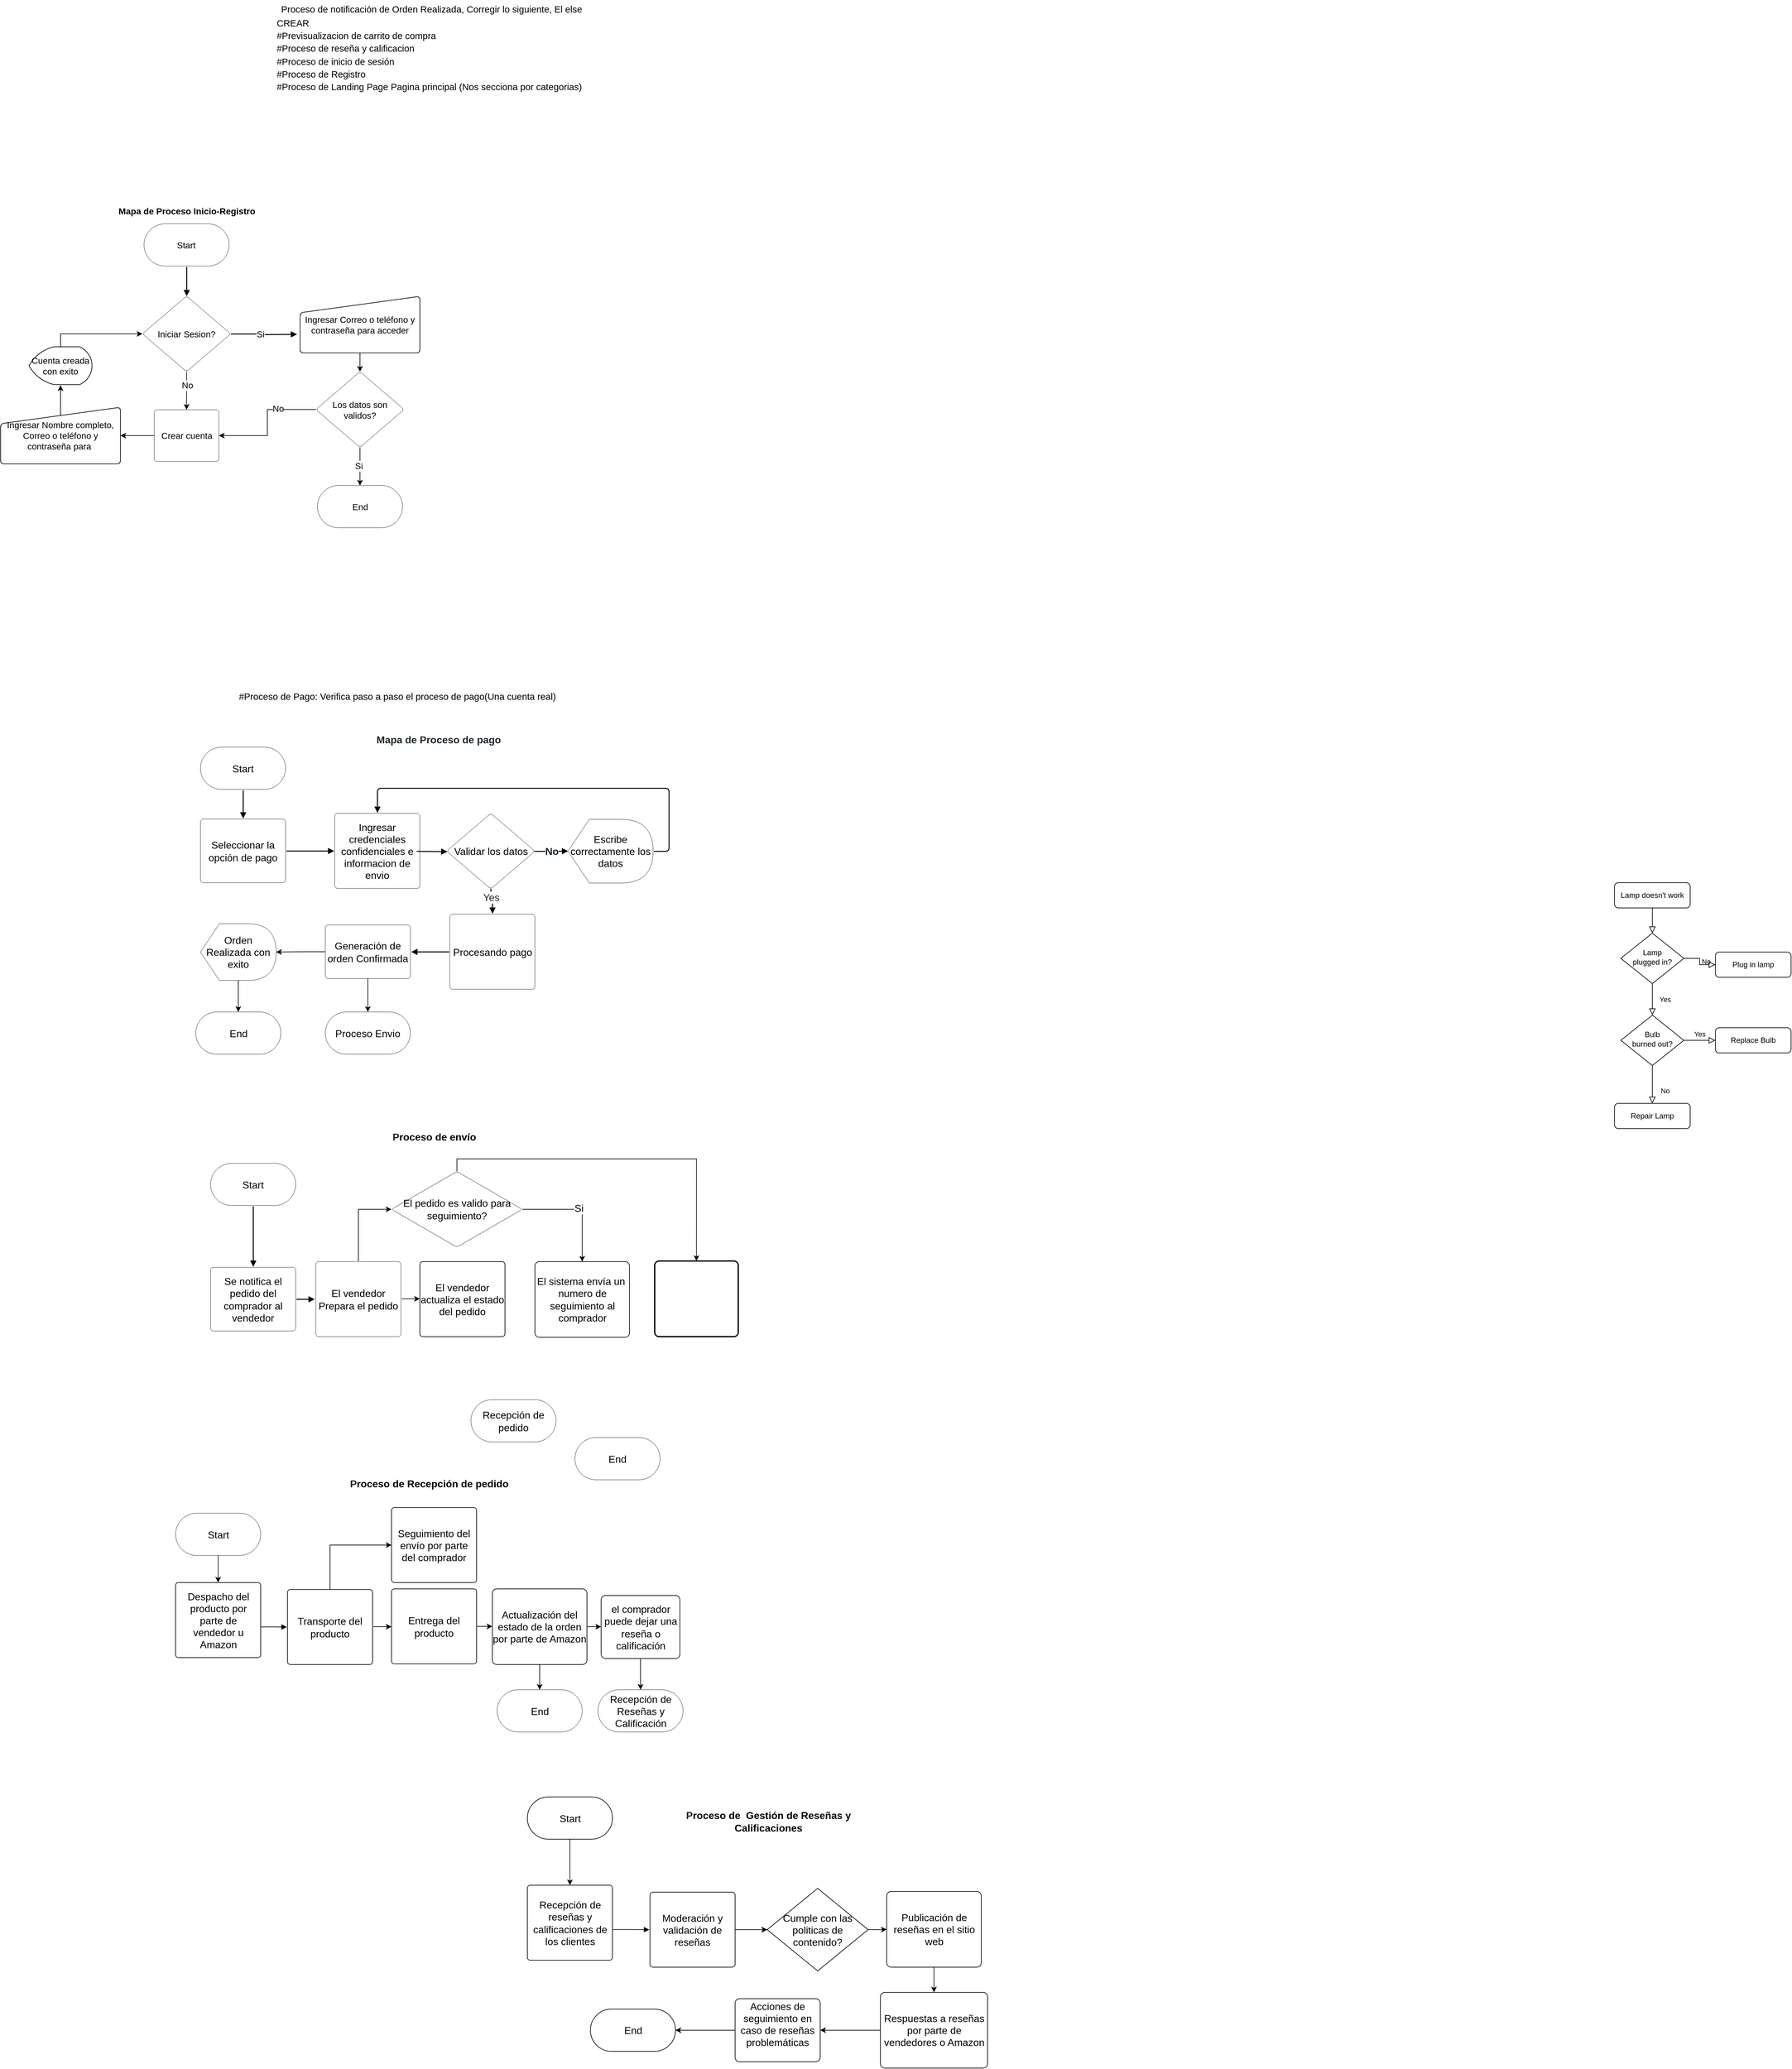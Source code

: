 <mxfile version="23.1.5" type="github">
  <diagram id="C5RBs43oDa-KdzZeNtuy" name="Page-1">
    <mxGraphModel dx="3855" dy="2885" grid="1" gridSize="10" guides="1" tooltips="1" connect="1" arrows="1" fold="1" page="1" pageScale="1" pageWidth="827" pageHeight="1169" math="0" shadow="0">
      <root>
        <mxCell id="WIyWlLk6GJQsqaUBKTNV-0" />
        <mxCell id="WIyWlLk6GJQsqaUBKTNV-1" parent="WIyWlLk6GJQsqaUBKTNV-0" />
        <mxCell id="WIyWlLk6GJQsqaUBKTNV-2" value="" style="rounded=0;html=1;jettySize=auto;orthogonalLoop=1;fontSize=11;endArrow=block;endFill=0;endSize=8;strokeWidth=1;shadow=0;labelBackgroundColor=none;edgeStyle=orthogonalEdgeStyle;" parent="WIyWlLk6GJQsqaUBKTNV-1" source="WIyWlLk6GJQsqaUBKTNV-3" target="WIyWlLk6GJQsqaUBKTNV-6" edge="1">
          <mxGeometry relative="1" as="geometry" />
        </mxCell>
        <mxCell id="WIyWlLk6GJQsqaUBKTNV-3" value="Lamp doesn&#39;t work" style="rounded=1;whiteSpace=wrap;html=1;fontSize=12;glass=0;strokeWidth=1;shadow=0;" parent="WIyWlLk6GJQsqaUBKTNV-1" vertex="1">
          <mxGeometry x="160" y="80" width="120" height="40" as="geometry" />
        </mxCell>
        <mxCell id="WIyWlLk6GJQsqaUBKTNV-4" value="Yes" style="rounded=0;html=1;jettySize=auto;orthogonalLoop=1;fontSize=11;endArrow=block;endFill=0;endSize=8;strokeWidth=1;shadow=0;labelBackgroundColor=none;edgeStyle=orthogonalEdgeStyle;" parent="WIyWlLk6GJQsqaUBKTNV-1" source="WIyWlLk6GJQsqaUBKTNV-6" target="WIyWlLk6GJQsqaUBKTNV-10" edge="1">
          <mxGeometry y="20" relative="1" as="geometry">
            <mxPoint as="offset" />
          </mxGeometry>
        </mxCell>
        <mxCell id="WIyWlLk6GJQsqaUBKTNV-5" value="No" style="edgeStyle=orthogonalEdgeStyle;rounded=0;html=1;jettySize=auto;orthogonalLoop=1;fontSize=11;endArrow=block;endFill=0;endSize=8;strokeWidth=1;shadow=0;labelBackgroundColor=none;" parent="WIyWlLk6GJQsqaUBKTNV-1" source="WIyWlLk6GJQsqaUBKTNV-6" target="WIyWlLk6GJQsqaUBKTNV-7" edge="1">
          <mxGeometry y="10" relative="1" as="geometry">
            <mxPoint as="offset" />
          </mxGeometry>
        </mxCell>
        <mxCell id="WIyWlLk6GJQsqaUBKTNV-6" value="Lamp&lt;br&gt;plugged in?" style="rhombus;whiteSpace=wrap;html=1;shadow=0;fontFamily=Helvetica;fontSize=12;align=center;strokeWidth=1;spacing=6;spacingTop=-4;" parent="WIyWlLk6GJQsqaUBKTNV-1" vertex="1">
          <mxGeometry x="170" y="160" width="100" height="80" as="geometry" />
        </mxCell>
        <mxCell id="WIyWlLk6GJQsqaUBKTNV-7" value="Plug in lamp" style="rounded=1;whiteSpace=wrap;html=1;fontSize=12;glass=0;strokeWidth=1;shadow=0;" parent="WIyWlLk6GJQsqaUBKTNV-1" vertex="1">
          <mxGeometry x="320" y="190" width="120" height="40" as="geometry" />
        </mxCell>
        <mxCell id="WIyWlLk6GJQsqaUBKTNV-8" value="No" style="rounded=0;html=1;jettySize=auto;orthogonalLoop=1;fontSize=11;endArrow=block;endFill=0;endSize=8;strokeWidth=1;shadow=0;labelBackgroundColor=none;edgeStyle=orthogonalEdgeStyle;" parent="WIyWlLk6GJQsqaUBKTNV-1" source="WIyWlLk6GJQsqaUBKTNV-10" target="WIyWlLk6GJQsqaUBKTNV-11" edge="1">
          <mxGeometry x="0.333" y="20" relative="1" as="geometry">
            <mxPoint as="offset" />
          </mxGeometry>
        </mxCell>
        <mxCell id="WIyWlLk6GJQsqaUBKTNV-9" value="Yes" style="edgeStyle=orthogonalEdgeStyle;rounded=0;html=1;jettySize=auto;orthogonalLoop=1;fontSize=11;endArrow=block;endFill=0;endSize=8;strokeWidth=1;shadow=0;labelBackgroundColor=none;" parent="WIyWlLk6GJQsqaUBKTNV-1" source="WIyWlLk6GJQsqaUBKTNV-10" target="WIyWlLk6GJQsqaUBKTNV-12" edge="1">
          <mxGeometry y="10" relative="1" as="geometry">
            <mxPoint as="offset" />
          </mxGeometry>
        </mxCell>
        <mxCell id="WIyWlLk6GJQsqaUBKTNV-10" value="Bulb&lt;br&gt;burned out?" style="rhombus;whiteSpace=wrap;html=1;shadow=0;fontFamily=Helvetica;fontSize=12;align=center;strokeWidth=1;spacing=6;spacingTop=-4;" parent="WIyWlLk6GJQsqaUBKTNV-1" vertex="1">
          <mxGeometry x="170" y="290" width="100" height="80" as="geometry" />
        </mxCell>
        <mxCell id="WIyWlLk6GJQsqaUBKTNV-11" value="Repair Lamp" style="rounded=1;whiteSpace=wrap;html=1;fontSize=12;glass=0;strokeWidth=1;shadow=0;" parent="WIyWlLk6GJQsqaUBKTNV-1" vertex="1">
          <mxGeometry x="160" y="430" width="120" height="40" as="geometry" />
        </mxCell>
        <mxCell id="WIyWlLk6GJQsqaUBKTNV-12" value="Replace Bulb" style="rounded=1;whiteSpace=wrap;html=1;fontSize=12;glass=0;strokeWidth=1;shadow=0;" parent="WIyWlLk6GJQsqaUBKTNV-1" vertex="1">
          <mxGeometry x="320" y="310" width="120" height="40" as="geometry" />
        </mxCell>
        <mxCell id="pwMELdT346kT-Mt1CQEU-0" value="Start" style="html=1;overflow=block;blockSpacing=1;whiteSpace=wrap;rounded=1;arcSize=50;fontSize=16;fontFamily=Helvetica;spacing=1;strokeOpacity=100;strokeWidth=NaN;lucidId=.1bc5UZpq~25;" parent="WIyWlLk6GJQsqaUBKTNV-1" vertex="1">
          <mxGeometry x="-2083" y="-135" width="135" height="67" as="geometry" />
        </mxCell>
        <mxCell id="pwMELdT346kT-Mt1CQEU-1" value="Seleccionar la opción de pago" style="html=1;overflow=block;blockSpacing=1;whiteSpace=wrap;fontSize=16;fontFamily=Helvetica;spacing=1;strokeOpacity=100;rounded=1;absoluteArcSize=1;arcSize=9;strokeWidth=NaN;lucidId=.1bc0WMrZSpA;" parent="WIyWlLk6GJQsqaUBKTNV-1" vertex="1">
          <mxGeometry x="-2083" y="-21" width="135" height="101" as="geometry" />
        </mxCell>
        <mxCell id="pwMELdT346kT-Mt1CQEU-2" value="Ingresar credenciales  confidenciales e informacion de envio" style="html=1;overflow=block;blockSpacing=1;whiteSpace=wrap;fontSize=16;fontFamily=Helvetica;spacing=1;strokeOpacity=100;rounded=1;absoluteArcSize=1;arcSize=9;strokeWidth=NaN;lucidId=.1bcMe24-cJe;" parent="WIyWlLk6GJQsqaUBKTNV-1" vertex="1">
          <mxGeometry x="-1870" y="-30" width="135" height="119" as="geometry" />
        </mxCell>
        <mxCell id="pwMELdT346kT-Mt1CQEU-3" value="Escribe correctamente los datos" style="html=1;overflow=block;blockSpacing=1;whiteSpace=wrap;shape=display;fontSize=16;fontFamily=Helvetica;spacing=1;strokeOpacity=100;rounded=1;absoluteArcSize=1;arcSize=9;strokeWidth=NaN;lucidId=.1bcrTp4wV8h;" parent="WIyWlLk6GJQsqaUBKTNV-1" vertex="1">
          <mxGeometry x="-1500" y="-20.5" width="135" height="101" as="geometry" />
        </mxCell>
        <mxCell id="pwMELdT346kT-Mt1CQEU-4" value="Validar los datos" style="html=1;overflow=block;blockSpacing=1;whiteSpace=wrap;rhombus;fontSize=16;fontFamily=Helvetica;spacing=1;strokeOpacity=100;rounded=1;absoluteArcSize=1;arcSize=9;strokeWidth=NaN;lucidId=.1bcdqNYhJtj;" parent="WIyWlLk6GJQsqaUBKTNV-1" vertex="1">
          <mxGeometry x="-1692.5" y="-30" width="140" height="120" as="geometry" />
        </mxCell>
        <mxCell id="pwMELdT346kT-Mt1CQEU-5" value="" style="html=1;jettySize=18;whiteSpace=wrap;overflow=block;blockSpacing=1;fontSize=16;strokeColor=#000000;strokeWidth=1.5;rounded=1;arcSize=12;edgeStyle=orthogonalEdgeStyle;startArrow=none;endArrow=block;endFill=1;exitX=0.5;exitY=0.995;exitPerimeter=0;entryX=0.5;entryY=-0.009;entryPerimeter=0;lucidId=.1bc7IB8eOoa;fontFamily=Helvetica;spacing=1;" parent="WIyWlLk6GJQsqaUBKTNV-1" source="pwMELdT346kT-Mt1CQEU-4" target="pwMELdT346kT-Mt1CQEU-17" edge="1">
          <mxGeometry width="100" height="100" relative="1" as="geometry">
            <Array as="points" />
          </mxGeometry>
        </mxCell>
        <mxCell id="pwMELdT346kT-Mt1CQEU-6" value="Yes" style="text;html=1;resizable=0;labelBackgroundColor=default;align=center;verticalAlign=middle;fontColor=#1d262b;fontSize=16;strokeColor=#000000;fontFamily=Helvetica;spacing=1;" parent="pwMELdT346kT-Mt1CQEU-5" vertex="1">
          <mxGeometry x="-0.368" relative="1" as="geometry" />
        </mxCell>
        <mxCell id="pwMELdT346kT-Mt1CQEU-7" value="" style="html=1;jettySize=18;whiteSpace=wrap;fontSize=16;fontFamily=Helvetica;strokeColor=#000000;strokeWidth=1.5;rounded=1;arcSize=12;edgeStyle=orthogonalEdgeStyle;startArrow=none;endArrow=block;endFill=1;exitX=-0.008;exitY=0.5;exitPerimeter=0;entryX=1.008;entryY=0.5;entryPerimeter=0;lucidId=.1bcKDApFYlF;spacing=1;" parent="WIyWlLk6GJQsqaUBKTNV-1" source="pwMELdT346kT-Mt1CQEU-17" target="pwMELdT346kT-Mt1CQEU-9" edge="1">
          <mxGeometry width="100" height="100" relative="1" as="geometry">
            <Array as="points" />
          </mxGeometry>
        </mxCell>
        <mxCell id="pwMELdT346kT-Mt1CQEU-8" value="End" style="html=1;overflow=block;blockSpacing=1;whiteSpace=wrap;rounded=1;arcSize=50;fontSize=16;fontFamily=Helvetica;spacing=1;strokeOpacity=100;strokeWidth=NaN;lucidId=.1bcArGxK.Wd;" parent="WIyWlLk6GJQsqaUBKTNV-1" vertex="1">
          <mxGeometry x="-2090.5" y="285" width="135" height="67" as="geometry" />
        </mxCell>
        <mxCell id="1HcdKIMcSxOJPQPlo3So-35" style="edgeStyle=orthogonalEdgeStyle;rounded=0;orthogonalLoop=1;jettySize=auto;html=1;exitX=0.5;exitY=1;exitDx=0;exitDy=0;entryX=0.5;entryY=0;entryDx=0;entryDy=0;fontSize=16;spacing=1;" parent="WIyWlLk6GJQsqaUBKTNV-1" source="pwMELdT346kT-Mt1CQEU-9" target="1HcdKIMcSxOJPQPlo3So-34" edge="1">
          <mxGeometry relative="1" as="geometry" />
        </mxCell>
        <mxCell id="pwMELdT346kT-Mt1CQEU-9" value="Generación de orden Confirmada" style="html=1;overflow=block;blockSpacing=1;whiteSpace=wrap;fontSize=16;fontFamily=Helvetica;spacing=1;strokeOpacity=100;rounded=1;absoluteArcSize=1;arcSize=9;strokeWidth=NaN;lucidId=.1bcpzKGl0qU;" parent="WIyWlLk6GJQsqaUBKTNV-1" vertex="1">
          <mxGeometry x="-1885" y="147" width="135" height="85" as="geometry" />
        </mxCell>
        <mxCell id="pwMELdT346kT-Mt1CQEU-10" value="&lt;div style=&quot;display: flex; justify-content: center; text-align: center; align-items: baseline; font-size: 16px; line-height: 1.25; margin-top: -2px;&quot;&gt;&lt;span style=&quot;font-size: 16px;&quot;&gt;&lt;span style=&quot;font-size: 16px; color: rgb(29, 38, 43);&quot;&gt;Mapa de &lt;/span&gt;&lt;span style=&quot;font-size: 16px; color: rgb(29, 38, 43);&quot;&gt;Proceso de pago&lt;/span&gt;&lt;/span&gt;&lt;/div&gt;" style="html=1;overflow=block;blockSpacing=1;whiteSpace=wrap;fontSize=16;spacing=1;strokeOpacity=0;fillOpacity=0;rounded=1;absoluteArcSize=1;arcSize=9;fillColor=#ffffff;strokeWidth=NaN;lucidId=.1bcnSWQE0_2;strokeColor=#B337A3;fontStyle=1" parent="WIyWlLk6GJQsqaUBKTNV-1" vertex="1">
          <mxGeometry x="-1885" y="-170" width="360" height="48" as="geometry" />
        </mxCell>
        <mxCell id="pwMELdT346kT-Mt1CQEU-11" value="" style="html=1;jettySize=18;whiteSpace=wrap;fontSize=16;strokeColor=#000000;strokeWidth=1.5;rounded=1;arcSize=12;edgeStyle=orthogonalEdgeStyle;startArrow=none;endArrow=block;endFill=1;exitX=1.008;exitY=0.5;exitPerimeter=0;entryX=-0.008;entryY=0.5;entryPerimeter=0;lucidId=B4bclMRkh65X;fontFamily=Helvetica;spacing=1;" parent="WIyWlLk6GJQsqaUBKTNV-1" source="pwMELdT346kT-Mt1CQEU-1" target="pwMELdT346kT-Mt1CQEU-2" edge="1">
          <mxGeometry width="100" height="100" relative="1" as="geometry">
            <Array as="points" />
          </mxGeometry>
        </mxCell>
        <mxCell id="pwMELdT346kT-Mt1CQEU-12" value="" style="html=1;jettySize=18;whiteSpace=wrap;fontSize=16;strokeColor=#000000;strokeWidth=1.5;rounded=1;arcSize=12;edgeStyle=orthogonalEdgeStyle;startArrow=none;endArrow=block;endFill=1;entryX=0.007;entryY=0.504;entryPerimeter=0;lucidId=D4bcX549SiCL;fontFamily=Helvetica;spacing=1;" parent="WIyWlLk6GJQsqaUBKTNV-1" target="pwMELdT346kT-Mt1CQEU-4" edge="1">
          <mxGeometry width="100" height="100" relative="1" as="geometry">
            <Array as="points" />
            <mxPoint x="-1740" y="30" as="sourcePoint" />
          </mxGeometry>
        </mxCell>
        <mxCell id="pwMELdT346kT-Mt1CQEU-13" value="" style="html=1;jettySize=18;whiteSpace=wrap;fontSize=16;fontColor=#1d262b;fontStyle=1;align=center;strokeColor=#000000;strokeWidth=1.5;rounded=1;arcSize=12;edgeStyle=orthogonalEdgeStyle;startArrow=none;endArrow=block;endFill=1;exitX=0.993;exitY=0.5;exitPerimeter=0;entryX=0;entryY=0.496;entryPerimeter=0;lucidId=K4bcAsx9t78Y;fontFamily=Helvetica;spacing=1;" parent="WIyWlLk6GJQsqaUBKTNV-1" source="pwMELdT346kT-Mt1CQEU-4" target="pwMELdT346kT-Mt1CQEU-3" edge="1">
          <mxGeometry width="100" height="100" relative="1" as="geometry">
            <Array as="points" />
          </mxGeometry>
        </mxCell>
        <mxCell id="pwMELdT346kT-Mt1CQEU-14" value="No" style="text;html=1;resizable=0;labelBackgroundColor=default;align=center;verticalAlign=middle;fontStyle=1;fontColor=#1d262b;fontSize=16;strokeColor=#000000;fontFamily=Helvetica;spacing=1;" parent="pwMELdT346kT-Mt1CQEU-13" vertex="1">
          <mxGeometry relative="1" as="geometry" />
        </mxCell>
        <mxCell id="pwMELdT346kT-Mt1CQEU-15" value="" style="html=1;jettySize=18;whiteSpace=wrap;fontSize=16;strokeColor=#080207;strokeWidth=1.5;rounded=1;arcSize=12;edgeStyle=orthogonalEdgeStyle;startArrow=none;endArrow=block;endFill=1;exitX=1.008;exitY=0.5;exitPerimeter=0;entryX=0.5;entryY=-0.009;entryPerimeter=0;lucidId=O4bcw4t6hZCd;spacing=1;" parent="WIyWlLk6GJQsqaUBKTNV-1" source="pwMELdT346kT-Mt1CQEU-3" target="pwMELdT346kT-Mt1CQEU-2" edge="1">
          <mxGeometry width="100" height="100" relative="1" as="geometry">
            <Array as="points">
              <mxPoint x="-1340" y="30" />
              <mxPoint x="-1340" y="-70" />
              <mxPoint x="-1802" y="-70" />
            </Array>
          </mxGeometry>
        </mxCell>
        <mxCell id="pwMELdT346kT-Mt1CQEU-16" value="" style="html=1;jettySize=18;whiteSpace=wrap;fontSize=16;strokeColor=#000000;strokeWidth=1.5;rounded=1;arcSize=12;edgeStyle=orthogonalEdgeStyle;startArrow=none;endArrow=block;endFill=1;exitX=0.5;exitY=1.017;exitPerimeter=0;entryX=0.5;entryY=-0.011;entryPerimeter=0;lucidId=w5bcNOFRJwTZ;fontFamily=Helvetica;spacing=1;" parent="WIyWlLk6GJQsqaUBKTNV-1" source="pwMELdT346kT-Mt1CQEU-0" target="pwMELdT346kT-Mt1CQEU-1" edge="1">
          <mxGeometry width="100" height="100" relative="1" as="geometry">
            <Array as="points" />
          </mxGeometry>
        </mxCell>
        <mxCell id="pwMELdT346kT-Mt1CQEU-17" value="Procesando pago" style="html=1;overflow=block;blockSpacing=1;whiteSpace=wrap;fontSize=16;fontFamily=Helvetica;spacing=1;strokeOpacity=100;rounded=1;absoluteArcSize=1;arcSize=9;strokeWidth=NaN;lucidId=k_bciyjmx_XT;" parent="WIyWlLk6GJQsqaUBKTNV-1" vertex="1">
          <mxGeometry x="-1687.5" y="130" width="135" height="119" as="geometry" />
        </mxCell>
        <mxCell id="pwMELdT346kT-Mt1CQEU-21" style="edgeStyle=orthogonalEdgeStyle;rounded=0;orthogonalLoop=1;jettySize=auto;html=1;strokeColor=#000000;fontFamily=Helvetica;fontSize=16;spacing=1;" parent="WIyWlLk6GJQsqaUBKTNV-1" source="pwMELdT346kT-Mt1CQEU-18" target="pwMELdT346kT-Mt1CQEU-8" edge="1">
          <mxGeometry relative="1" as="geometry">
            <mxPoint x="-2030" y="225" as="sourcePoint" />
          </mxGeometry>
        </mxCell>
        <mxCell id="pwMELdT346kT-Mt1CQEU-18" value="Orden Realizada con exito" style="html=1;overflow=block;blockSpacing=1;whiteSpace=wrap;shape=display;fontSize=16;align=center;spacing=1;strokeOpacity=100;rounded=1;absoluteArcSize=1;arcSize=9;strokeWidth=NaN;lucidId=pbccofMq0f1-;fontFamily=Helvetica;" parent="WIyWlLk6GJQsqaUBKTNV-1" vertex="1">
          <mxGeometry x="-2083" y="145" width="120" height="90" as="geometry" />
        </mxCell>
        <mxCell id="pwMELdT346kT-Mt1CQEU-19" style="edgeStyle=orthogonalEdgeStyle;rounded=0;orthogonalLoop=1;jettySize=auto;html=1;exitX=0;exitY=0.5;exitDx=0;exitDy=0;entryX=1;entryY=0.5;entryDx=0;entryDy=0;entryPerimeter=0;strokeColor=#000000;fontFamily=Helvetica;fontSize=16;spacing=1;" parent="WIyWlLk6GJQsqaUBKTNV-1" source="pwMELdT346kT-Mt1CQEU-9" target="pwMELdT346kT-Mt1CQEU-18" edge="1">
          <mxGeometry relative="1" as="geometry" />
        </mxCell>
        <mxCell id="1HcdKIMcSxOJPQPlo3So-0" value="Start" style="html=1;overflow=block;blockSpacing=1;whiteSpace=wrap;rounded=1;arcSize=50;fontSize=16;fontFamily=Helvetica;spacing=1;strokeOpacity=100;strokeWidth=NaN;lucidId=.1bc5UZpq~25;" parent="WIyWlLk6GJQsqaUBKTNV-1" vertex="1">
          <mxGeometry x="-2067" y="525" width="135" height="67" as="geometry" />
        </mxCell>
        <mxCell id="1HcdKIMcSxOJPQPlo3So-1" value="Se notifica el pedido del comprador al vendedor" style="html=1;overflow=block;blockSpacing=1;whiteSpace=wrap;fontSize=16;fontFamily=Helvetica;spacing=1;strokeOpacity=100;rounded=1;absoluteArcSize=1;arcSize=9;strokeWidth=NaN;lucidId=.1bc0WMrZSpA;" parent="WIyWlLk6GJQsqaUBKTNV-1" vertex="1">
          <mxGeometry x="-2067" y="690" width="135" height="101" as="geometry" />
        </mxCell>
        <mxCell id="1HcdKIMcSxOJPQPlo3So-22" style="edgeStyle=orthogonalEdgeStyle;rounded=0;orthogonalLoop=1;jettySize=auto;html=1;exitX=1;exitY=0.5;exitDx=0;exitDy=0;entryX=0;entryY=0.5;entryDx=0;entryDy=0;fontFamily=Helvetica;fontSize=16;spacing=1;" parent="WIyWlLk6GJQsqaUBKTNV-1" target="1HcdKIMcSxOJPQPlo3So-21" edge="1">
          <mxGeometry relative="1" as="geometry">
            <mxPoint x="-1764" y="740" as="sourcePoint" />
          </mxGeometry>
        </mxCell>
        <mxCell id="1HcdKIMcSxOJPQPlo3So-25" style="edgeStyle=orthogonalEdgeStyle;rounded=0;orthogonalLoop=1;jettySize=auto;html=1;exitX=0.5;exitY=0;exitDx=0;exitDy=0;entryX=0;entryY=0.5;entryDx=0;entryDy=0;fontFamily=Helvetica;fontSize=16;spacing=1;" parent="WIyWlLk6GJQsqaUBKTNV-1" source="1HcdKIMcSxOJPQPlo3So-2" target="1HcdKIMcSxOJPQPlo3So-24" edge="1">
          <mxGeometry relative="1" as="geometry" />
        </mxCell>
        <mxCell id="1HcdKIMcSxOJPQPlo3So-2" value="El vendedor Prepara el pedido" style="html=1;overflow=block;blockSpacing=1;whiteSpace=wrap;fontSize=16;fontFamily=Helvetica;spacing=1;strokeOpacity=100;rounded=1;absoluteArcSize=1;arcSize=9;strokeWidth=NaN;lucidId=.1bcMe24-cJe;perimeterSpacing=1;gradientColor=none;" parent="WIyWlLk6GJQsqaUBKTNV-1" vertex="1">
          <mxGeometry x="-1900" y="681" width="135" height="119" as="geometry" />
        </mxCell>
        <mxCell id="1HcdKIMcSxOJPQPlo3So-8" value="End" style="html=1;overflow=block;blockSpacing=1;whiteSpace=wrap;rounded=1;arcSize=50;fontSize=16;fontFamily=Helvetica;spacing=1;strokeOpacity=100;strokeWidth=NaN;lucidId=.1bcArGxK.Wd;" parent="WIyWlLk6GJQsqaUBKTNV-1" vertex="1">
          <mxGeometry x="-1489" y="960" width="135" height="67" as="geometry" />
        </mxCell>
        <mxCell id="1HcdKIMcSxOJPQPlo3So-10" value="&lt;div style=&quot;display: flex; justify-content: center; text-align: center; align-items: baseline; font-size: 16px; line-height: 1.25; margin-top: -2px;&quot;&gt;&lt;span style=&quot;font-size: 16px;&quot;&gt;&lt;span style=&quot;font-size: 16px; color: rgb(29, 38, 43);&quot;&gt;P&lt;/span&gt;roceso de envío&lt;/span&gt;&lt;/div&gt;" style="html=1;overflow=block;blockSpacing=1;whiteSpace=wrap;fontSize=16;spacing=1;strokeOpacity=0;fillOpacity=0;rounded=1;absoluteArcSize=1;arcSize=9;fillColor=#ffffff;strokeWidth=NaN;lucidId=.1bcnSWQE0_2;strokeColor=#B337A3;fontStyle=1;fontFamily=Helvetica;" parent="WIyWlLk6GJQsqaUBKTNV-1" vertex="1">
          <mxGeometry x="-1892.5" y="460" width="360" height="48" as="geometry" />
        </mxCell>
        <mxCell id="1HcdKIMcSxOJPQPlo3So-11" value="" style="html=1;jettySize=18;whiteSpace=wrap;fontSize=16;strokeWidth=1.5;rounded=1;arcSize=12;edgeStyle=orthogonalEdgeStyle;startArrow=none;endArrow=block;endFill=1;exitX=1.008;exitY=0.5;exitPerimeter=0;entryX=-0.008;entryY=0.5;entryPerimeter=0;lucidId=B4bclMRkh65X;fontFamily=Helvetica;spacing=1;" parent="WIyWlLk6GJQsqaUBKTNV-1" source="1HcdKIMcSxOJPQPlo3So-1" target="1HcdKIMcSxOJPQPlo3So-2" edge="1">
          <mxGeometry width="100" height="100" relative="1" as="geometry">
            <Array as="points" />
          </mxGeometry>
        </mxCell>
        <mxCell id="1HcdKIMcSxOJPQPlo3So-16" value="" style="html=1;jettySize=18;whiteSpace=wrap;fontSize=16;strokeWidth=1.5;rounded=1;arcSize=12;edgeStyle=orthogonalEdgeStyle;startArrow=none;endArrow=block;endFill=1;exitX=0.5;exitY=1.017;exitPerimeter=0;entryX=0.5;entryY=-0.011;entryPerimeter=0;lucidId=w5bcNOFRJwTZ;fontFamily=Helvetica;spacing=1;" parent="WIyWlLk6GJQsqaUBKTNV-1" source="1HcdKIMcSxOJPQPlo3So-0" target="1HcdKIMcSxOJPQPlo3So-1" edge="1">
          <mxGeometry width="100" height="100" relative="1" as="geometry">
            <Array as="points" />
          </mxGeometry>
        </mxCell>
        <mxCell id="1HcdKIMcSxOJPQPlo3So-21" value="El vendedor actualiza el estado del pedido" style="html=1;overflow=block;blockSpacing=1;whiteSpace=wrap;fontSize=16;fontFamily=Helvetica;spacing=1;strokeOpacity=100;rounded=1;absoluteArcSize=1;arcSize=9;strokeWidth=1;lucidId=k_bciyjmx_XT;" parent="WIyWlLk6GJQsqaUBKTNV-1" vertex="1">
          <mxGeometry x="-1735" y="681" width="135" height="119" as="geometry" />
        </mxCell>
        <mxCell id="1HcdKIMcSxOJPQPlo3So-26" style="edgeStyle=orthogonalEdgeStyle;rounded=0;orthogonalLoop=1;jettySize=auto;html=1;exitX=1;exitY=0.5;exitDx=0;exitDy=0;entryX=0.5;entryY=0;entryDx=0;entryDy=0;fontFamily=Helvetica;fontSize=16;spacing=1;" parent="WIyWlLk6GJQsqaUBKTNV-1" source="1HcdKIMcSxOJPQPlo3So-24" target="1HcdKIMcSxOJPQPlo3So-23" edge="1">
          <mxGeometry relative="1" as="geometry" />
        </mxCell>
        <mxCell id="1HcdKIMcSxOJPQPlo3So-27" value="Si" style="edgeLabel;html=1;align=center;verticalAlign=middle;resizable=0;points=[];fontFamily=Helvetica;fontSize=16;spacing=1;" parent="1HcdKIMcSxOJPQPlo3So-26" vertex="1" connectable="0">
          <mxGeometry x="0.005" y="2" relative="1" as="geometry">
            <mxPoint as="offset" />
          </mxGeometry>
        </mxCell>
        <mxCell id="2GYtuqcmoZOmWwmRRVoO-2" style="edgeStyle=orthogonalEdgeStyle;rounded=0;orthogonalLoop=1;jettySize=auto;html=1;exitX=0.5;exitY=0;exitDx=0;exitDy=0;entryX=0.5;entryY=0;entryDx=0;entryDy=0;" edge="1" parent="WIyWlLk6GJQsqaUBKTNV-1" source="1HcdKIMcSxOJPQPlo3So-24" target="2GYtuqcmoZOmWwmRRVoO-1">
          <mxGeometry relative="1" as="geometry" />
        </mxCell>
        <mxCell id="1HcdKIMcSxOJPQPlo3So-24" value="El pedido es valido para seguimiento?" style="html=1;overflow=block;blockSpacing=1;whiteSpace=wrap;rhombus;fontSize=16;fontFamily=Helvetica;spacing=1;strokeOpacity=100;rounded=1;absoluteArcSize=1;arcSize=9;strokeWidth=NaN;lucidId=.1bcdqNYhJtj;" parent="WIyWlLk6GJQsqaUBKTNV-1" vertex="1">
          <mxGeometry x="-1780" y="538" width="207.5" height="120" as="geometry" />
        </mxCell>
        <mxCell id="1HcdKIMcSxOJPQPlo3So-23" value="El sistema envía un&amp;nbsp; numero de seguimiento al comprador" style="rounded=1;whiteSpace=wrap;html=1;absoluteArcSize=1;arcSize=14;strokeWidth=1;fontFamily=Helvetica;fontSize=16;spacing=1;" parent="WIyWlLk6GJQsqaUBKTNV-1" vertex="1">
          <mxGeometry x="-1552.5" y="681" width="150" height="120" as="geometry" />
        </mxCell>
        <mxCell id="1HcdKIMcSxOJPQPlo3So-34" value="Proceso Envio" style="html=1;overflow=block;blockSpacing=1;whiteSpace=wrap;rounded=1;arcSize=50;fontSize=16;fontFamily=Helvetica;spacing=1;strokeOpacity=100;strokeWidth=NaN;lucidId=.1bcArGxK.Wd;" parent="WIyWlLk6GJQsqaUBKTNV-1" vertex="1">
          <mxGeometry x="-1885" y="285" width="135" height="67" as="geometry" />
        </mxCell>
        <mxCell id="1HcdKIMcSxOJPQPlo3So-36" style="edgeStyle=orthogonalEdgeStyle;rounded=0;orthogonalLoop=1;jettySize=auto;html=1;exitX=1;exitY=0.5;exitDx=0;exitDy=0;entryX=0;entryY=0.5;entryDx=0;entryDy=0;fontFamily=Helvetica;fontSize=16;spacing=1;" parent="WIyWlLk6GJQsqaUBKTNV-1" target="1HcdKIMcSxOJPQPlo3So-44" edge="1">
          <mxGeometry relative="1" as="geometry">
            <mxPoint x="-1809" y="1260" as="sourcePoint" />
          </mxGeometry>
        </mxCell>
        <mxCell id="1HcdKIMcSxOJPQPlo3So-37" style="edgeStyle=orthogonalEdgeStyle;rounded=0;orthogonalLoop=1;jettySize=auto;html=1;exitX=0.5;exitY=0;exitDx=0;exitDy=0;entryX=0;entryY=0.5;entryDx=0;entryDy=0;fontFamily=Helvetica;fontSize=16;spacing=1;" parent="WIyWlLk6GJQsqaUBKTNV-1" source="1HcdKIMcSxOJPQPlo3So-38" target="1HcdKIMcSxOJPQPlo3So-58" edge="1">
          <mxGeometry relative="1" as="geometry">
            <mxPoint x="-1759.5" y="1118" as="targetPoint" />
          </mxGeometry>
        </mxCell>
        <mxCell id="1HcdKIMcSxOJPQPlo3So-38" value="Transporte del producto" style="html=1;overflow=block;blockSpacing=1;whiteSpace=wrap;fontSize=16;fontFamily=Helvetica;spacing=1;strokeOpacity=100;rounded=1;absoluteArcSize=1;arcSize=9;strokeWidth=1;lucidId=.1bcMe24-cJe;" parent="WIyWlLk6GJQsqaUBKTNV-1" vertex="1">
          <mxGeometry x="-1945" y="1201" width="135" height="119" as="geometry" />
        </mxCell>
        <mxCell id="1HcdKIMcSxOJPQPlo3So-39" value="End" style="html=1;overflow=block;blockSpacing=1;whiteSpace=wrap;rounded=1;arcSize=50;fontSize=16;fontFamily=Helvetica;spacing=1;strokeOpacity=100;strokeWidth=NaN;lucidId=.1bcArGxK.Wd;" parent="WIyWlLk6GJQsqaUBKTNV-1" vertex="1">
          <mxGeometry x="-1612.5" y="1360" width="135" height="67" as="geometry" />
        </mxCell>
        <mxCell id="1HcdKIMcSxOJPQPlo3So-40" value="&lt;div style=&quot;display: flex; justify-content: center; text-align: center; align-items: baseline; font-size: 16px; line-height: 1.25; margin-top: -2px;&quot;&gt;&lt;span style=&quot;font-size: 16px;&quot;&gt;&lt;span style=&quot;font-size: 16px; color: rgb(29, 38, 43);&quot;&gt;P&lt;/span&gt;roceso de Recepción de pedido&lt;/span&gt;&lt;/div&gt;" style="html=1;overflow=block;blockSpacing=1;whiteSpace=wrap;fontSize=16;spacing=1;strokeOpacity=0;fillOpacity=0;rounded=1;absoluteArcSize=1;arcSize=9;fillColor=#ffffff;strokeWidth=NaN;lucidId=.1bcnSWQE0_2;strokeColor=#B337A3;fontStyle=1;fontFamily=Helvetica;" parent="WIyWlLk6GJQsqaUBKTNV-1" vertex="1">
          <mxGeometry x="-1900" y="1010" width="360" height="48" as="geometry" />
        </mxCell>
        <mxCell id="1HcdKIMcSxOJPQPlo3So-41" value="" style="html=1;jettySize=18;whiteSpace=wrap;fontSize=16;strokeWidth=1;rounded=1;arcSize=12;edgeStyle=orthogonalEdgeStyle;startArrow=none;endArrow=block;endFill=1;exitX=0.989;exitY=0.591;exitPerimeter=0;entryX=-0.008;entryY=0.5;entryPerimeter=0;lucidId=B4bclMRkh65X;fontFamily=Helvetica;exitDx=0;exitDy=0;spacing=1;" parent="WIyWlLk6GJQsqaUBKTNV-1" source="1HcdKIMcSxOJPQPlo3So-54" target="1HcdKIMcSxOJPQPlo3So-38" edge="1">
          <mxGeometry width="100" height="100" relative="1" as="geometry">
            <Array as="points" />
            <mxPoint x="-2031" y="1260" as="sourcePoint" />
          </mxGeometry>
        </mxCell>
        <mxCell id="1HcdKIMcSxOJPQPlo3So-43" style="edgeStyle=orthogonalEdgeStyle;rounded=0;orthogonalLoop=1;jettySize=auto;html=1;fontFamily=Helvetica;fontSize=16;exitX=0.5;exitY=1;exitDx=0;exitDy=0;spacing=1;" parent="WIyWlLk6GJQsqaUBKTNV-1" source="1HcdKIMcSxOJPQPlo3So-50" target="1HcdKIMcSxOJPQPlo3So-39" edge="1">
          <mxGeometry relative="1" as="geometry">
            <mxPoint x="-1445" y="1340" as="sourcePoint" />
          </mxGeometry>
        </mxCell>
        <mxCell id="1HcdKIMcSxOJPQPlo3So-59" style="edgeStyle=orthogonalEdgeStyle;rounded=0;orthogonalLoop=1;jettySize=auto;html=1;exitX=1;exitY=0.5;exitDx=0;exitDy=0;entryX=0;entryY=0.5;entryDx=0;entryDy=0;fontSize=16;spacing=1;" parent="WIyWlLk6GJQsqaUBKTNV-1" source="1HcdKIMcSxOJPQPlo3So-44" target="1HcdKIMcSxOJPQPlo3So-50" edge="1">
          <mxGeometry relative="1" as="geometry" />
        </mxCell>
        <mxCell id="1HcdKIMcSxOJPQPlo3So-44" value="Entrega del producto" style="html=1;overflow=block;blockSpacing=1;whiteSpace=wrap;fontSize=16;fontFamily=Helvetica;spacing=1;strokeOpacity=100;rounded=1;absoluteArcSize=1;arcSize=9;strokeWidth=1;lucidId=k_bciyjmx_XT;" parent="WIyWlLk6GJQsqaUBKTNV-1" vertex="1">
          <mxGeometry x="-1780" y="1200" width="135" height="119" as="geometry" />
        </mxCell>
        <mxCell id="1HcdKIMcSxOJPQPlo3So-61" style="edgeStyle=orthogonalEdgeStyle;rounded=0;orthogonalLoop=1;jettySize=auto;html=1;exitX=1;exitY=0.5;exitDx=0;exitDy=0;entryX=0;entryY=0.5;entryDx=0;entryDy=0;spacing=1;" parent="WIyWlLk6GJQsqaUBKTNV-1" source="1HcdKIMcSxOJPQPlo3So-50" target="1HcdKIMcSxOJPQPlo3So-60" edge="1">
          <mxGeometry relative="1" as="geometry" />
        </mxCell>
        <mxCell id="1HcdKIMcSxOJPQPlo3So-50" value="Actualización del estado de la orden por parte de Amazon" style="rounded=1;whiteSpace=wrap;html=1;absoluteArcSize=1;arcSize=14;strokeWidth=1;fontFamily=Helvetica;fontSize=16;spacing=1;" parent="WIyWlLk6GJQsqaUBKTNV-1" vertex="1">
          <mxGeometry x="-1620" y="1200" width="150" height="120" as="geometry" />
        </mxCell>
        <mxCell id="1HcdKIMcSxOJPQPlo3So-55" style="edgeStyle=orthogonalEdgeStyle;rounded=0;orthogonalLoop=1;jettySize=auto;html=1;exitX=0.5;exitY=1;exitDx=0;exitDy=0;entryX=0.5;entryY=0;entryDx=0;entryDy=0;fontSize=16;spacing=1;strokeWidth=1;" parent="WIyWlLk6GJQsqaUBKTNV-1" source="1HcdKIMcSxOJPQPlo3So-53" target="1HcdKIMcSxOJPQPlo3So-54" edge="1">
          <mxGeometry relative="1" as="geometry" />
        </mxCell>
        <mxCell id="1HcdKIMcSxOJPQPlo3So-53" value="Start" style="html=1;overflow=block;blockSpacing=1;whiteSpace=wrap;rounded=1;arcSize=50;fontSize=16;fontFamily=Helvetica;spacing=3.8;strokeOpacity=100;strokeWidth=NaN;lucidId=.1bc5UZpq~25;" parent="WIyWlLk6GJQsqaUBKTNV-1" vertex="1">
          <mxGeometry x="-2122.5" y="1080" width="135" height="67" as="geometry" />
        </mxCell>
        <mxCell id="1HcdKIMcSxOJPQPlo3So-54" value="Despacho del producto por parte de vendedor u Amazon" style="html=1;overflow=block;blockSpacing=1;whiteSpace=wrap;fontSize=16;fontFamily=Helvetica;spacing=3.8;strokeOpacity=100;rounded=1;absoluteArcSize=1;arcSize=9;strokeWidth=1;lucidId=.1bcMe24-cJe;" parent="WIyWlLk6GJQsqaUBKTNV-1" vertex="1">
          <mxGeometry x="-2122.5" y="1190" width="135" height="119" as="geometry" />
        </mxCell>
        <mxCell id="1HcdKIMcSxOJPQPlo3So-58" value="Seguimiento del envío por parte del comprador" style="html=1;overflow=block;blockSpacing=1;whiteSpace=wrap;fontSize=16;fontFamily=Helvetica;spacing=1;strokeOpacity=100;rounded=1;absoluteArcSize=1;arcSize=9;strokeWidth=1;lucidId=k_bciyjmx_XT;" parent="WIyWlLk6GJQsqaUBKTNV-1" vertex="1">
          <mxGeometry x="-1780" y="1071" width="135" height="119" as="geometry" />
        </mxCell>
        <mxCell id="1HcdKIMcSxOJPQPlo3So-63" style="edgeStyle=orthogonalEdgeStyle;rounded=0;orthogonalLoop=1;jettySize=auto;html=1;exitX=0.5;exitY=1;exitDx=0;exitDy=0;spacing=1;" parent="WIyWlLk6GJQsqaUBKTNV-1" source="1HcdKIMcSxOJPQPlo3So-60" target="1HcdKIMcSxOJPQPlo3So-62" edge="1">
          <mxGeometry relative="1" as="geometry" />
        </mxCell>
        <mxCell id="1HcdKIMcSxOJPQPlo3So-60" value="&lt;font style=&quot;font-size: 16px;&quot;&gt;el comprador puede dejar una reseña o calificación&lt;/font&gt;" style="rounded=1;whiteSpace=wrap;html=1;absoluteArcSize=1;arcSize=14;strokeWidth=1;fontSize=16;spacing=1;" parent="WIyWlLk6GJQsqaUBKTNV-1" vertex="1">
          <mxGeometry x="-1447.5" y="1210.5" width="125" height="100" as="geometry" />
        </mxCell>
        <mxCell id="1HcdKIMcSxOJPQPlo3So-62" value="Recepción de Reseñas y Calificación" style="html=1;overflow=block;blockSpacing=1;whiteSpace=wrap;rounded=1;arcSize=50;fontSize=16;fontFamily=Helvetica;spacing=1;strokeOpacity=100;strokeWidth=NaN;lucidId=.1bcArGxK.Wd;" parent="WIyWlLk6GJQsqaUBKTNV-1" vertex="1">
          <mxGeometry x="-1452.5" y="1360" width="135" height="67" as="geometry" />
        </mxCell>
        <mxCell id="1HcdKIMcSxOJPQPlo3So-66" style="edgeStyle=orthogonalEdgeStyle;rounded=0;orthogonalLoop=1;jettySize=auto;html=1;exitX=1;exitY=0.5;exitDx=0;exitDy=0;entryX=0;entryY=0.5;entryDx=0;entryDy=0;fontFamily=Helvetica;fontSize=16;entryPerimeter=0;strokeWidth=1;spacing=1;" parent="WIyWlLk6GJQsqaUBKTNV-1" source="1HcdKIMcSxOJPQPlo3So-67" target="1HcdKIMcSxOJPQPlo3So-83" edge="1">
          <mxGeometry relative="1" as="geometry">
            <mxPoint x="-1067" y="1610.5" as="targetPoint" />
          </mxGeometry>
        </mxCell>
        <mxCell id="1HcdKIMcSxOJPQPlo3So-88" style="edgeStyle=orthogonalEdgeStyle;rounded=0;orthogonalLoop=1;jettySize=auto;html=1;strokeWidth=1;fontSize=16;spacing=1;" parent="WIyWlLk6GJQsqaUBKTNV-1" source="1HcdKIMcSxOJPQPlo3So-67" target="1HcdKIMcSxOJPQPlo3So-83" edge="1">
          <mxGeometry relative="1" as="geometry" />
        </mxCell>
        <mxCell id="1HcdKIMcSxOJPQPlo3So-67" value="Moderación y validación de reseñas" style="html=1;overflow=block;blockSpacing=1;whiteSpace=wrap;fontSize=16;fontFamily=Helvetica;spacing=1;strokeOpacity=100;rounded=1;absoluteArcSize=1;arcSize=9;strokeWidth=1;lucidId=.1bcMe24-cJe;" parent="WIyWlLk6GJQsqaUBKTNV-1" vertex="1">
          <mxGeometry x="-1370" y="1681" width="135" height="119" as="geometry" />
        </mxCell>
        <mxCell id="1HcdKIMcSxOJPQPlo3So-68" value="End" style="html=1;overflow=block;blockSpacing=1;whiteSpace=wrap;rounded=1;arcSize=50;fontSize=16;fontFamily=Helvetica;spacing=1;strokeOpacity=100;strokeWidth=1;lucidId=.1bcArGxK.Wd;" parent="WIyWlLk6GJQsqaUBKTNV-1" vertex="1">
          <mxGeometry x="-1464.5" y="1866.5" width="135" height="67" as="geometry" />
        </mxCell>
        <mxCell id="1HcdKIMcSxOJPQPlo3So-69" value="&lt;div style=&quot;display: flex; justify-content: center; text-align: center; align-items: baseline; font-size: 16px; line-height: 1.25; margin-top: -2px;&quot;&gt;&lt;span style=&quot;font-size: 16px;&quot;&gt;&lt;span style=&quot;font-size: 16px; color: rgb(29, 38, 43);&quot;&gt;P&lt;/span&gt;roceso de&amp;nbsp; Gestión de Reseñas y Calificaciones&lt;/span&gt;&lt;/div&gt;" style="html=1;overflow=block;blockSpacing=1;whiteSpace=wrap;fontSize=16;spacing=1;strokeOpacity=0;fillOpacity=0;rounded=1;absoluteArcSize=1;arcSize=9;strokeWidth=1;lucidId=.1bcnSWQE0_2;fontStyle=1;fontFamily=Helvetica;fillColor=#fff2cc;strokeColor=#d6b656;gradientColor=none;" parent="WIyWlLk6GJQsqaUBKTNV-1" vertex="1">
          <mxGeometry x="-1362.5" y="1546" width="360" height="48" as="geometry" />
        </mxCell>
        <mxCell id="1HcdKIMcSxOJPQPlo3So-70" value="" style="html=1;jettySize=18;whiteSpace=wrap;fontSize=16;strokeWidth=1;rounded=1;arcSize=12;edgeStyle=orthogonalEdgeStyle;startArrow=none;endArrow=block;endFill=1;exitX=0.989;exitY=0.591;exitPerimeter=0;entryX=-0.008;entryY=0.5;entryPerimeter=0;lucidId=B4bclMRkh65X;fontFamily=Helvetica;exitDx=0;exitDy=0;spacing=1;" parent="WIyWlLk6GJQsqaUBKTNV-1" source="1HcdKIMcSxOJPQPlo3So-78" target="1HcdKIMcSxOJPQPlo3So-67" edge="1">
          <mxGeometry width="100" height="100" relative="1" as="geometry">
            <mxPoint x="-1425.5" y="1740" as="sourcePoint" />
          </mxGeometry>
        </mxCell>
        <mxCell id="1HcdKIMcSxOJPQPlo3So-72" style="edgeStyle=orthogonalEdgeStyle;rounded=0;orthogonalLoop=1;jettySize=auto;html=1;entryX=0;entryY=0.5;entryDx=0;entryDy=0;fontSize=16;strokeWidth=1;spacing=1;" parent="WIyWlLk6GJQsqaUBKTNV-1" source="1HcdKIMcSxOJPQPlo3So-83" target="1HcdKIMcSxOJPQPlo3So-75" edge="1">
          <mxGeometry relative="1" as="geometry">
            <mxPoint x="-994.5" y="1740.5" as="sourcePoint" />
          </mxGeometry>
        </mxCell>
        <mxCell id="1HcdKIMcSxOJPQPlo3So-90" style="edgeStyle=orthogonalEdgeStyle;rounded=0;orthogonalLoop=1;jettySize=auto;html=1;exitX=0.5;exitY=1;exitDx=0;exitDy=0;entryX=0.5;entryY=0;entryDx=0;entryDy=0;strokeWidth=1;fontSize=16;spacing=1;" parent="WIyWlLk6GJQsqaUBKTNV-1" source="1HcdKIMcSxOJPQPlo3So-75" target="1HcdKIMcSxOJPQPlo3So-81" edge="1">
          <mxGeometry relative="1" as="geometry" />
        </mxCell>
        <mxCell id="1HcdKIMcSxOJPQPlo3So-75" value="Publicación de reseñas en el sitio web" style="rounded=1;whiteSpace=wrap;html=1;absoluteArcSize=1;arcSize=14;strokeWidth=1;fontFamily=Helvetica;fontSize=16;spacing=1;" parent="WIyWlLk6GJQsqaUBKTNV-1" vertex="1">
          <mxGeometry x="-994.5" y="1680" width="150" height="120" as="geometry" />
        </mxCell>
        <mxCell id="1HcdKIMcSxOJPQPlo3So-76" style="edgeStyle=orthogonalEdgeStyle;rounded=0;orthogonalLoop=1;jettySize=auto;html=1;exitX=0.5;exitY=1;exitDx=0;exitDy=0;entryX=0.5;entryY=0;entryDx=0;entryDy=0;fontSize=16;strokeWidth=1;spacing=1;" parent="WIyWlLk6GJQsqaUBKTNV-1" source="1HcdKIMcSxOJPQPlo3So-77" target="1HcdKIMcSxOJPQPlo3So-78" edge="1">
          <mxGeometry relative="1" as="geometry" />
        </mxCell>
        <mxCell id="1HcdKIMcSxOJPQPlo3So-77" value="Start" style="html=1;overflow=block;blockSpacing=1;whiteSpace=wrap;rounded=1;arcSize=50;fontSize=16;fontFamily=Helvetica;spacing=1;strokeOpacity=100;strokeWidth=1;lucidId=.1bc5UZpq~25;" parent="WIyWlLk6GJQsqaUBKTNV-1" vertex="1">
          <mxGeometry x="-1564.5" y="1530" width="135" height="67" as="geometry" />
        </mxCell>
        <mxCell id="1HcdKIMcSxOJPQPlo3So-78" value="Recepción de reseñas y calificaciones de los clientes" style="html=1;overflow=block;blockSpacing=1;whiteSpace=wrap;fontSize=16;fontFamily=Helvetica;spacing=1;strokeOpacity=100;rounded=1;absoluteArcSize=1;arcSize=9;strokeWidth=1;lucidId=.1bcMe24-cJe;" parent="WIyWlLk6GJQsqaUBKTNV-1" vertex="1">
          <mxGeometry x="-1564.5" y="1670" width="135" height="119" as="geometry" />
        </mxCell>
        <mxCell id="1HcdKIMcSxOJPQPlo3So-91" style="edgeStyle=orthogonalEdgeStyle;rounded=0;orthogonalLoop=1;jettySize=auto;html=1;exitX=0;exitY=0.5;exitDx=0;exitDy=0;entryX=1;entryY=0.5;entryDx=0;entryDy=0;strokeWidth=1;fontSize=16;spacing=1;" parent="WIyWlLk6GJQsqaUBKTNV-1" source="1HcdKIMcSxOJPQPlo3So-81" target="1HcdKIMcSxOJPQPlo3So-84" edge="1">
          <mxGeometry relative="1" as="geometry" />
        </mxCell>
        <mxCell id="1HcdKIMcSxOJPQPlo3So-81" value="Respuestas a reseñas por parte de vendedores o Amazon" style="rounded=1;whiteSpace=wrap;html=1;absoluteArcSize=1;arcSize=14;strokeWidth=1;fontSize=16;spacing=1;" parent="WIyWlLk6GJQsqaUBKTNV-1" vertex="1">
          <mxGeometry x="-1004.5" y="1840" width="170" height="120" as="geometry" />
        </mxCell>
        <mxCell id="1HcdKIMcSxOJPQPlo3So-83" value="Cumple con las politicas de contenido?" style="strokeWidth=1;html=1;shape=mxgraph.flowchart.decision;whiteSpace=wrap;fontSize=16;spacing=1;" parent="WIyWlLk6GJQsqaUBKTNV-1" vertex="1">
          <mxGeometry x="-1184" y="1675" width="160" height="131" as="geometry" />
        </mxCell>
        <mxCell id="1HcdKIMcSxOJPQPlo3So-92" style="edgeStyle=orthogonalEdgeStyle;rounded=0;orthogonalLoop=1;jettySize=auto;html=1;exitX=0;exitY=0.5;exitDx=0;exitDy=0;entryX=1;entryY=0.5;entryDx=0;entryDy=0;strokeWidth=1;fontSize=16;spacing=1;" parent="WIyWlLk6GJQsqaUBKTNV-1" source="1HcdKIMcSxOJPQPlo3So-84" target="1HcdKIMcSxOJPQPlo3So-68" edge="1">
          <mxGeometry relative="1" as="geometry" />
        </mxCell>
        <mxCell id="1HcdKIMcSxOJPQPlo3So-84" value="Acciones de seguimiento en caso de reseñas problemáticas&lt;br style=&quot;font-size: 16px;&quot;&gt;&lt;div style=&quot;font-size: 16px;&quot;&gt;&lt;br style=&quot;font-size: 16px;&quot;&gt;&lt;/div&gt;" style="rounded=1;whiteSpace=wrap;html=1;absoluteArcSize=1;arcSize=14;strokeWidth=1;fontSize=16;spacing=1;" parent="WIyWlLk6GJQsqaUBKTNV-1" vertex="1">
          <mxGeometry x="-1235" y="1850" width="135" height="100" as="geometry" />
        </mxCell>
        <mxCell id="1HcdKIMcSxOJPQPlo3So-86" value="Recepción de pedido" style="html=1;overflow=block;blockSpacing=1;whiteSpace=wrap;rounded=1;arcSize=50;fontSize=16;fontFamily=Helvetica;spacing=1;strokeOpacity=100;strokeWidth=NaN;lucidId=.1bcArGxK.Wd;" parent="WIyWlLk6GJQsqaUBKTNV-1" vertex="1">
          <mxGeometry x="-1654" y="900" width="135" height="67" as="geometry" />
        </mxCell>
        <mxCell id="2GYtuqcmoZOmWwmRRVoO-1" value="" style="rounded=1;whiteSpace=wrap;html=1;absoluteArcSize=1;arcSize=14;strokeWidth=2;" vertex="1" parent="WIyWlLk6GJQsqaUBKTNV-1">
          <mxGeometry x="-1362.5" y="680" width="132.5" height="120" as="geometry" />
        </mxCell>
        <mxCell id="2GYtuqcmoZOmWwmRRVoO-6" value="&lt;b style=&quot;font-weight:normal;&quot; id=&quot;docs-internal-guid-f94cc762-7fff-7512-8169-9102f2368af8&quot;&gt;&lt;span style=&quot;font-size: 11pt; font-family: Arial, sans-serif; color: rgb(0, 0, 0); background-color: transparent; font-weight: 400; font-style: normal; font-variant: normal; text-decoration: none; vertical-align: baseline;&quot;&gt;Proceso de notificación de Orden Realizada, Corregir lo siguiente, El else &lt;/span&gt;&lt;/b&gt;" style="text;whiteSpace=wrap;html=1;" vertex="1" parent="WIyWlLk6GJQsqaUBKTNV-1">
          <mxGeometry x="-1957.5" y="-1320" width="510" height="40" as="geometry" />
        </mxCell>
        <mxCell id="2GYtuqcmoZOmWwmRRVoO-7" value="&lt;b style=&quot;font-weight:normal;&quot; id=&quot;docs-internal-guid-acf034e7-7fff-a5f6-53e8-9f97f5c1adcc&quot;&gt;&lt;p dir=&quot;ltr&quot; style=&quot;line-height:1.38;margin-left: 36pt;margin-top:0pt;margin-bottom:0pt;&quot;&gt;&lt;span style=&quot;font-size: 11pt; font-family: Arial, sans-serif; color: rgb(0, 0, 0); background-color: transparent; font-weight: 400; font-style: normal; font-variant: normal; text-decoration: none; vertical-align: baseline;&quot;&gt;CREAR&lt;/span&gt;&lt;/p&gt;&lt;p dir=&quot;ltr&quot; style=&quot;line-height:1.38;margin-left: 36pt;margin-top:0pt;margin-bottom:0pt;&quot;&gt;&lt;span style=&quot;font-size: 11pt; font-family: Arial, sans-serif; color: rgb(0, 0, 0); background-color: transparent; font-weight: 400; font-style: normal; font-variant: normal; text-decoration: none; vertical-align: baseline;&quot;&gt;#Previsualizacion de carrito de compra&lt;/span&gt;&lt;/p&gt;&lt;p dir=&quot;ltr&quot; style=&quot;line-height:1.38;margin-left: 36pt;margin-top:0pt;margin-bottom:0pt;&quot;&gt;&lt;span style=&quot;font-size: 11pt; font-family: Arial, sans-serif; color: rgb(0, 0, 0); background-color: transparent; font-weight: 400; font-style: normal; font-variant: normal; text-decoration: none; vertical-align: baseline;&quot;&gt;#Proceso de reseña y calificacion&lt;/span&gt;&lt;/p&gt;&lt;p dir=&quot;ltr&quot; style=&quot;line-height:1.38;margin-left: 36pt;margin-top:0pt;margin-bottom:0pt;&quot;&gt;&lt;span style=&quot;font-size: 11pt; font-family: Arial, sans-serif; color: rgb(0, 0, 0); background-color: transparent; font-weight: 400; font-style: normal; font-variant: normal; text-decoration: none; vertical-align: baseline;&quot;&gt;#Proceso de inicio de sesión&amp;nbsp;&lt;/span&gt;&lt;/p&gt;&lt;p dir=&quot;ltr&quot; style=&quot;line-height:1.38;margin-left: 36pt;margin-top:0pt;margin-bottom:0pt;&quot;&gt;&lt;span style=&quot;font-size: 11pt; font-family: Arial, sans-serif; color: rgb(0, 0, 0); background-color: transparent; font-weight: 400; font-style: normal; font-variant: normal; text-decoration: none; vertical-align: baseline;&quot;&gt;#Proceso de Registro&lt;/span&gt;&lt;/p&gt;&lt;p dir=&quot;ltr&quot; style=&quot;line-height:1.38;margin-left: 36pt;margin-top:0pt;margin-bottom:0pt;&quot;&gt;&lt;span style=&quot;font-size: 11pt; font-family: Arial, sans-serif; color: rgb(0, 0, 0); background-color: transparent; font-weight: 400; font-style: normal; font-variant: normal; text-decoration: none; vertical-align: baseline;&quot;&gt;#Proceso de Landing Page Pagina principal (Nos secciona por categorias)&lt;/span&gt;&lt;/p&gt;&lt;/b&gt;&lt;br class=&quot;Apple-interchange-newline&quot;&gt;" style="text;whiteSpace=wrap;html=1;" vertex="1" parent="WIyWlLk6GJQsqaUBKTNV-1">
          <mxGeometry x="-2012.5" y="-1300" width="560" height="180" as="geometry" />
        </mxCell>
        <mxCell id="2GYtuqcmoZOmWwmRRVoO-8" value="&lt;b style=&quot;font-size: 14px;&quot;&gt;Mapa de Proceso Inicio-Registro&lt;br style=&quot;font-size: 14px;&quot;&gt;&lt;/b&gt;" style="text;html=1;align=center;verticalAlign=middle;resizable=0;points=[];autosize=1;strokeColor=none;fillColor=none;fontSize=14;spacing=1;" vertex="1" parent="WIyWlLk6GJQsqaUBKTNV-1">
          <mxGeometry x="-2225" y="-1000" width="240" height="30" as="geometry" />
        </mxCell>
        <mxCell id="2GYtuqcmoZOmWwmRRVoO-9" value="Start" style="html=1;overflow=block;blockSpacing=1;whiteSpace=wrap;rounded=1;arcSize=50;fontSize=14;fontFamily=Helvetica;spacing=1;strokeOpacity=100;strokeWidth=NaN;lucidId=.1bc5UZpq~25;" vertex="1" parent="WIyWlLk6GJQsqaUBKTNV-1">
          <mxGeometry x="-2172.56" y="-965" width="135" height="67" as="geometry" />
        </mxCell>
        <mxCell id="2GYtuqcmoZOmWwmRRVoO-21" value="" style="html=1;jettySize=18;whiteSpace=wrap;fontSize=14;strokeColor=#000000;strokeWidth=1.5;rounded=1;arcSize=12;edgeStyle=orthogonalEdgeStyle;startArrow=none;endArrow=block;endFill=1;exitX=1;exitY=0.5;lucidId=B4bclMRkh65X;fontFamily=Helvetica;spacing=1;exitDx=0;exitDy=0;" edge="1" parent="WIyWlLk6GJQsqaUBKTNV-1" source="2GYtuqcmoZOmWwmRRVoO-34">
          <mxGeometry width="100" height="100" relative="1" as="geometry">
            <Array as="points" />
            <mxPoint x="-2035.06" y="-790.7" as="sourcePoint" />
            <mxPoint x="-1930" y="-790" as="targetPoint" />
          </mxGeometry>
        </mxCell>
        <mxCell id="2GYtuqcmoZOmWwmRRVoO-38" value="Si" style="edgeLabel;html=1;align=center;verticalAlign=middle;resizable=0;points=[];fontSize=14;spacing=1;" vertex="1" connectable="0" parent="2GYtuqcmoZOmWwmRRVoO-21">
          <mxGeometry x="-0.128" y="-2" relative="1" as="geometry">
            <mxPoint x="1" y="-2" as="offset" />
          </mxGeometry>
        </mxCell>
        <mxCell id="2GYtuqcmoZOmWwmRRVoO-26" value="" style="html=1;jettySize=18;whiteSpace=wrap;fontSize=14;strokeColor=#000000;strokeWidth=1.5;rounded=1;arcSize=12;edgeStyle=orthogonalEdgeStyle;startArrow=none;endArrow=block;endFill=1;exitX=0.5;exitY=1.017;exitPerimeter=0;entryX=0.5;entryY=0;lucidId=w5bcNOFRJwTZ;fontFamily=Helvetica;spacing=1;entryDx=0;entryDy=0;" edge="1" parent="WIyWlLk6GJQsqaUBKTNV-1" source="2GYtuqcmoZOmWwmRRVoO-9" target="2GYtuqcmoZOmWwmRRVoO-34">
          <mxGeometry width="100" height="100" relative="1" as="geometry">
            <Array as="points" />
            <mxPoint x="-2105.06" y="-852.111" as="targetPoint" />
          </mxGeometry>
        </mxCell>
        <mxCell id="2GYtuqcmoZOmWwmRRVoO-51" style="edgeStyle=orthogonalEdgeStyle;rounded=0;orthogonalLoop=1;jettySize=auto;html=1;exitX=0;exitY=0.5;exitDx=0;exitDy=0;entryX=1;entryY=0.5;entryDx=0;entryDy=0;fontSize=14;spacing=1;" edge="1" parent="WIyWlLk6GJQsqaUBKTNV-1" source="2GYtuqcmoZOmWwmRRVoO-27" target="2GYtuqcmoZOmWwmRRVoO-50">
          <mxGeometry relative="1" as="geometry" />
        </mxCell>
        <mxCell id="2GYtuqcmoZOmWwmRRVoO-27" value="Crear cuenta" style="html=1;overflow=block;blockSpacing=1;whiteSpace=wrap;fontSize=14;fontFamily=Helvetica;spacing=1;strokeOpacity=100;rounded=1;absoluteArcSize=1;arcSize=9;strokeWidth=NaN;lucidId=k_bciyjmx_XT;" vertex="1" parent="WIyWlLk6GJQsqaUBKTNV-1">
          <mxGeometry x="-2156.34" y="-670.12" width="102.56" height="82" as="geometry" />
        </mxCell>
        <mxCell id="2GYtuqcmoZOmWwmRRVoO-36" style="edgeStyle=orthogonalEdgeStyle;rounded=0;orthogonalLoop=1;jettySize=auto;html=1;exitX=0.5;exitY=1;exitDx=0;exitDy=0;entryX=0.5;entryY=0;entryDx=0;entryDy=0;fontSize=14;spacing=1;" edge="1" parent="WIyWlLk6GJQsqaUBKTNV-1" source="2GYtuqcmoZOmWwmRRVoO-34" target="2GYtuqcmoZOmWwmRRVoO-27">
          <mxGeometry relative="1" as="geometry" />
        </mxCell>
        <mxCell id="2GYtuqcmoZOmWwmRRVoO-39" value="No" style="edgeLabel;html=1;align=center;verticalAlign=middle;resizable=0;points=[];fontSize=14;spacing=1;" vertex="1" connectable="0" parent="2GYtuqcmoZOmWwmRRVoO-36">
          <mxGeometry x="-0.3" y="1" relative="1" as="geometry">
            <mxPoint as="offset" />
          </mxGeometry>
        </mxCell>
        <mxCell id="2GYtuqcmoZOmWwmRRVoO-34" value="Iniciar Sesion?" style="html=1;overflow=block;blockSpacing=1;whiteSpace=wrap;rhombus;fontSize=14;fontFamily=Helvetica;spacing=1;strokeOpacity=100;rounded=1;absoluteArcSize=1;arcSize=9;strokeWidth=NaN;lucidId=.1bcdqNYhJtj;" vertex="1" parent="WIyWlLk6GJQsqaUBKTNV-1">
          <mxGeometry x="-2175.06" y="-850.5" width="140" height="120" as="geometry" />
        </mxCell>
        <mxCell id="2GYtuqcmoZOmWwmRRVoO-45" style="edgeStyle=orthogonalEdgeStyle;rounded=0;orthogonalLoop=1;jettySize=auto;html=1;exitX=1;exitY=0.5;exitDx=0;exitDy=0;entryX=0.5;entryY=0;entryDx=0;entryDy=0;fontSize=14;spacing=1;" edge="1" parent="WIyWlLk6GJQsqaUBKTNV-1" source="2GYtuqcmoZOmWwmRRVoO-40" target="2GYtuqcmoZOmWwmRRVoO-44">
          <mxGeometry relative="1" as="geometry">
            <Array as="points">
              <mxPoint x="-1830" y="-805" />
            </Array>
          </mxGeometry>
        </mxCell>
        <mxCell id="2GYtuqcmoZOmWwmRRVoO-40" value="Ingresar Correo o teléfono y contraseña para acceder" style="html=1;strokeWidth=1;shape=manualInput;whiteSpace=wrap;rounded=1;size=26;arcSize=11;fontSize=14;spacing=1;" vertex="1" parent="WIyWlLk6GJQsqaUBKTNV-1">
          <mxGeometry x="-1925" y="-850" width="190" height="89.75" as="geometry" />
        </mxCell>
        <mxCell id="2GYtuqcmoZOmWwmRRVoO-59" style="edgeStyle=orthogonalEdgeStyle;rounded=0;orthogonalLoop=1;jettySize=auto;html=1;exitX=0.5;exitY=1;exitDx=0;exitDy=0;entryX=0.5;entryY=0;entryDx=0;entryDy=0;fontSize=14;spacing=1;" edge="1" parent="WIyWlLk6GJQsqaUBKTNV-1" source="2GYtuqcmoZOmWwmRRVoO-44" target="2GYtuqcmoZOmWwmRRVoO-58">
          <mxGeometry relative="1" as="geometry" />
        </mxCell>
        <mxCell id="2GYtuqcmoZOmWwmRRVoO-60" value="Si" style="edgeLabel;html=1;align=center;verticalAlign=middle;resizable=0;points=[];fontSize=14;spacing=1;" vertex="1" connectable="0" parent="2GYtuqcmoZOmWwmRRVoO-59">
          <mxGeometry x="-0.02" y="-2" relative="1" as="geometry">
            <mxPoint as="offset" />
          </mxGeometry>
        </mxCell>
        <mxCell id="2GYtuqcmoZOmWwmRRVoO-62" style="edgeStyle=orthogonalEdgeStyle;rounded=0;orthogonalLoop=1;jettySize=auto;html=1;exitX=0;exitY=0.5;exitDx=0;exitDy=0;entryX=1;entryY=0.5;entryDx=0;entryDy=0;fontSize=14;spacing=1;" edge="1" parent="WIyWlLk6GJQsqaUBKTNV-1" source="2GYtuqcmoZOmWwmRRVoO-44" target="2GYtuqcmoZOmWwmRRVoO-27">
          <mxGeometry relative="1" as="geometry" />
        </mxCell>
        <mxCell id="2GYtuqcmoZOmWwmRRVoO-63" value="No" style="edgeLabel;html=1;align=center;verticalAlign=middle;resizable=0;points=[];fontSize=14;spacing=1;" vertex="1" connectable="0" parent="2GYtuqcmoZOmWwmRRVoO-62">
          <mxGeometry x="-0.386" y="-2" relative="1" as="geometry">
            <mxPoint as="offset" />
          </mxGeometry>
        </mxCell>
        <mxCell id="2GYtuqcmoZOmWwmRRVoO-44" value="&lt;font style=&quot;font-size: 14px;&quot;&gt;Los datos son validos?&lt;/font&gt;" style="html=1;overflow=block;blockSpacing=1;whiteSpace=wrap;rhombus;fontSize=14;fontFamily=Helvetica;spacing=1;strokeOpacity=100;rounded=1;absoluteArcSize=1;arcSize=9;strokeWidth=NaN;lucidId=.1bcdqNYhJtj;" vertex="1" parent="WIyWlLk6GJQsqaUBKTNV-1">
          <mxGeometry x="-1900" y="-730.5" width="140" height="120" as="geometry" />
        </mxCell>
        <mxCell id="2GYtuqcmoZOmWwmRRVoO-53" value="" style="edgeStyle=orthogonalEdgeStyle;rounded=0;orthogonalLoop=1;jettySize=auto;html=1;exitX=0.5;exitY=0.156;exitDx=0;exitDy=0;exitPerimeter=0;fontSize=14;spacing=1;" edge="1" parent="WIyWlLk6GJQsqaUBKTNV-1" source="2GYtuqcmoZOmWwmRRVoO-50">
          <mxGeometry relative="1" as="geometry">
            <mxPoint x="-2305" y="-709" as="targetPoint" />
          </mxGeometry>
        </mxCell>
        <mxCell id="2GYtuqcmoZOmWwmRRVoO-50" value="Ingresar Nombre completo, Correo o teléfono y contraseña para&amp;nbsp;" style="html=1;strokeWidth=1;shape=manualInput;whiteSpace=wrap;rounded=1;size=26;arcSize=11;fontSize=14;spacing=1;" vertex="1" parent="WIyWlLk6GJQsqaUBKTNV-1">
          <mxGeometry x="-2400" y="-674" width="190" height="89.75" as="geometry" />
        </mxCell>
        <mxCell id="2GYtuqcmoZOmWwmRRVoO-55" style="edgeStyle=orthogonalEdgeStyle;rounded=0;orthogonalLoop=1;jettySize=auto;html=1;exitX=0.5;exitY=0;exitDx=0;exitDy=0;exitPerimeter=0;entryX=0;entryY=0.5;entryDx=0;entryDy=0;fontSize=14;spacing=1;" edge="1" parent="WIyWlLk6GJQsqaUBKTNV-1" source="2GYtuqcmoZOmWwmRRVoO-54" target="2GYtuqcmoZOmWwmRRVoO-34">
          <mxGeometry relative="1" as="geometry" />
        </mxCell>
        <mxCell id="2GYtuqcmoZOmWwmRRVoO-54" value="Cuenta creada con exito" style="strokeWidth=1;html=1;shape=mxgraph.flowchart.display;whiteSpace=wrap;fontSize=14;spacing=1;" vertex="1" parent="WIyWlLk6GJQsqaUBKTNV-1">
          <mxGeometry x="-2355" y="-770" width="100" height="60" as="geometry" />
        </mxCell>
        <mxCell id="2GYtuqcmoZOmWwmRRVoO-58" value="End" style="html=1;overflow=block;blockSpacing=1;whiteSpace=wrap;rounded=1;arcSize=50;fontSize=14;fontFamily=Helvetica;spacing=1;strokeOpacity=100;strokeWidth=NaN;lucidId=.1bcArGxK.Wd;" vertex="1" parent="WIyWlLk6GJQsqaUBKTNV-1">
          <mxGeometry x="-1897.5" y="-550" width="135" height="67" as="geometry" />
        </mxCell>
        <mxCell id="2GYtuqcmoZOmWwmRRVoO-64" value="&lt;b id=&quot;docs-internal-guid-d3947380-7fff-18d2-9418-218d7596f064&quot; style=&quot;border-color: var(--border-color); color: rgb(0, 0, 0); font-family: Helvetica; font-size: 12px; font-style: normal; font-variant-ligatures: normal; font-variant-caps: normal; letter-spacing: normal; orphans: 2; text-align: left; text-indent: 0px; text-transform: none; widows: 2; word-spacing: 0px; -webkit-text-stroke-width: 0px; background-color: rgb(251, 251, 251); text-decoration-thickness: initial; text-decoration-style: initial; text-decoration-color: initial; font-weight: normal;&quot;&gt;&lt;span style=&quot;border-color: var(--border-color); font-size: 11pt; font-family: Arial, sans-serif; color: rgb(0, 0, 0); background-color: transparent; font-weight: 400; font-style: normal; font-variant: normal; text-decoration: none; vertical-align: baseline;&quot;&gt;#Proceso de Pago: Verifica paso a paso el proceso de pago(Una cuenta real)&lt;/span&gt;&lt;/b&gt;" style="text;whiteSpace=wrap;html=1;" vertex="1" parent="WIyWlLk6GJQsqaUBKTNV-1">
          <mxGeometry x="-2024.5" y="-230" width="560" height="40" as="geometry" />
        </mxCell>
      </root>
    </mxGraphModel>
  </diagram>
</mxfile>
